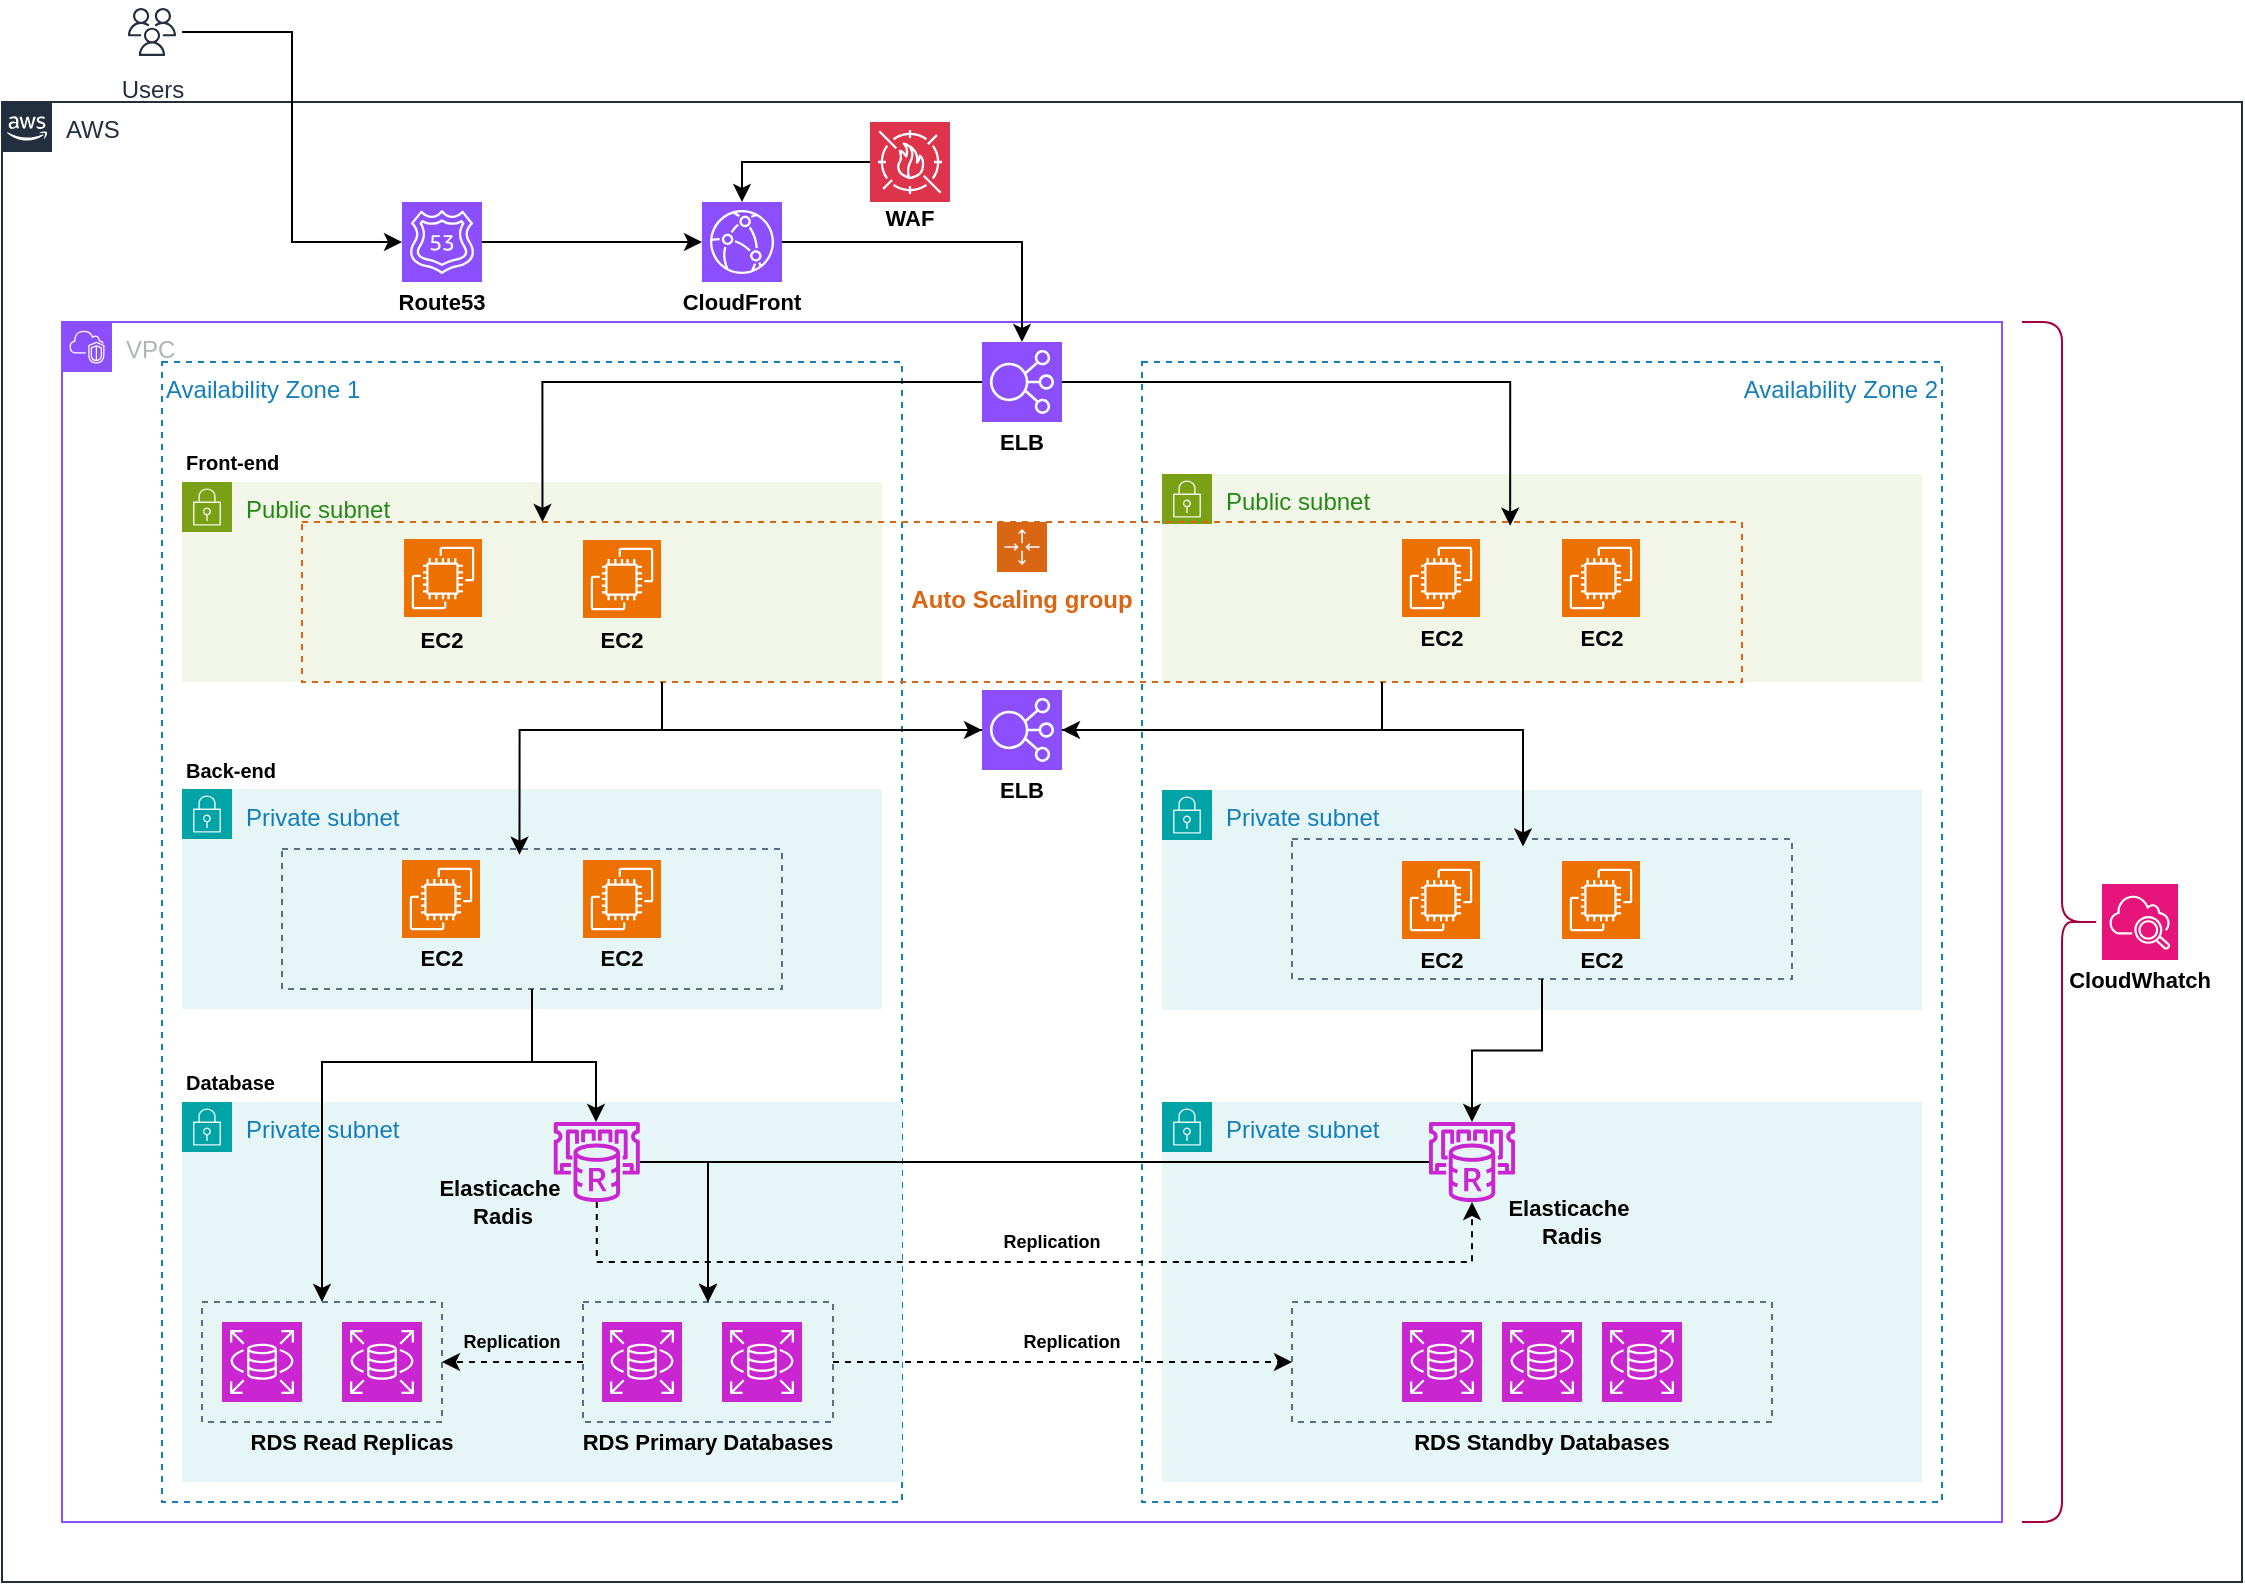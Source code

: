 <mxfile version="28.0.6">
  <diagram name="Página-1" id="qHKFSF5167Aq2VNXymbo">
    <mxGraphModel dx="2066" dy="841" grid="1" gridSize="10" guides="1" tooltips="1" connect="1" arrows="1" fold="1" page="1" pageScale="1" pageWidth="1169" pageHeight="827" background="none" math="0" shadow="0">
      <root>
        <mxCell id="0" />
        <mxCell id="1" parent="0" />
        <mxCell id="If0-8-Tt-OfvkXR4IfFY-1" value="AWS&lt;div&gt;&lt;br&gt;&lt;/div&gt;" style="points=[[0,0],[0.25,0],[0.5,0],[0.75,0],[1,0],[1,0.25],[1,0.5],[1,0.75],[1,1],[0.75,1],[0.5,1],[0.25,1],[0,1],[0,0.75],[0,0.5],[0,0.25]];outlineConnect=0;gradientColor=none;html=1;whiteSpace=wrap;fontSize=12;fontStyle=0;container=1;pointerEvents=0;collapsible=0;recursiveResize=0;shape=mxgraph.aws4.group;grIcon=mxgraph.aws4.group_aws_cloud_alt;strokeColor=#232F3E;fillColor=none;verticalAlign=top;align=left;spacingLeft=30;fontColor=#232F3E;dashed=0;" parent="1" vertex="1">
          <mxGeometry x="30" y="60" width="1120" height="740" as="geometry" />
        </mxCell>
        <mxCell id="If0-8-Tt-OfvkXR4IfFY-2" value="VPC" style="points=[[0,0],[0.25,0],[0.5,0],[0.75,0],[1,0],[1,0.25],[1,0.5],[1,0.75],[1,1],[0.75,1],[0.5,1],[0.25,1],[0,1],[0,0.75],[0,0.5],[0,0.25]];outlineConnect=0;gradientColor=none;html=1;whiteSpace=wrap;fontSize=12;fontStyle=0;container=1;pointerEvents=0;collapsible=0;recursiveResize=0;shape=mxgraph.aws4.group;grIcon=mxgraph.aws4.group_vpc2;strokeColor=#8C4FFF;fillColor=none;verticalAlign=top;align=left;spacingLeft=30;fontColor=#AAB7B8;dashed=0;" parent="If0-8-Tt-OfvkXR4IfFY-1" vertex="1">
          <mxGeometry x="30" y="110" width="970" height="600" as="geometry" />
        </mxCell>
        <mxCell id="If0-8-Tt-OfvkXR4IfFY-11" value="Availability Zone 1" style="fillColor=none;strokeColor=#147EBA;dashed=1;verticalAlign=top;fontStyle=0;fontColor=#147EBA;whiteSpace=wrap;html=1;align=left;" parent="If0-8-Tt-OfvkXR4IfFY-2" vertex="1">
          <mxGeometry x="50" y="20" width="370" height="570" as="geometry" />
        </mxCell>
        <mxCell id="If0-8-Tt-OfvkXR4IfFY-13" value="Public subnet" style="points=[[0,0],[0.25,0],[0.5,0],[0.75,0],[1,0],[1,0.25],[1,0.5],[1,0.75],[1,1],[0.75,1],[0.5,1],[0.25,1],[0,1],[0,0.75],[0,0.5],[0,0.25]];outlineConnect=0;gradientColor=none;html=1;whiteSpace=wrap;fontSize=12;fontStyle=0;container=1;pointerEvents=0;collapsible=0;recursiveResize=0;shape=mxgraph.aws4.group;grIcon=mxgraph.aws4.group_security_group;grStroke=0;strokeColor=#7AA116;fillColor=#F2F6E8;verticalAlign=top;align=left;spacingLeft=30;fontColor=#248814;dashed=0;" parent="If0-8-Tt-OfvkXR4IfFY-2" vertex="1">
          <mxGeometry x="60" y="80" width="350" height="100" as="geometry" />
        </mxCell>
        <mxCell id="If0-8-Tt-OfvkXR4IfFY-12" value="Availability Zone 2" style="fillColor=none;strokeColor=#147EBA;dashed=1;verticalAlign=top;fontStyle=0;fontColor=#147EBA;whiteSpace=wrap;html=1;align=right;" parent="If0-8-Tt-OfvkXR4IfFY-2" vertex="1">
          <mxGeometry x="540" y="20" width="400" height="570" as="geometry" />
        </mxCell>
        <mxCell id="If0-8-Tt-OfvkXR4IfFY-27" style="edgeStyle=orthogonalEdgeStyle;rounded=0;orthogonalLoop=1;jettySize=auto;html=1;entryX=0.167;entryY=0;entryDx=0;entryDy=0;entryPerimeter=0;exitX=0;exitY=0.5;exitDx=0;exitDy=0;exitPerimeter=0;" parent="If0-8-Tt-OfvkXR4IfFY-2" source="If0-8-Tt-OfvkXR4IfFY-9" target="If0-8-Tt-OfvkXR4IfFY-21" edge="1">
          <mxGeometry relative="1" as="geometry">
            <Array as="points">
              <mxPoint x="240" y="30" />
            </Array>
          </mxGeometry>
        </mxCell>
        <mxCell id="If0-8-Tt-OfvkXR4IfFY-9" value="" style="sketch=0;points=[[0,0,0],[0.25,0,0],[0.5,0,0],[0.75,0,0],[1,0,0],[0,1,0],[0.25,1,0],[0.5,1,0],[0.75,1,0],[1,1,0],[0,0.25,0],[0,0.5,0],[0,0.75,0],[1,0.25,0],[1,0.5,0],[1,0.75,0]];outlineConnect=0;fontColor=#232F3E;fillColor=#8C4FFF;strokeColor=#ffffff;dashed=0;verticalLabelPosition=bottom;verticalAlign=top;align=center;html=1;fontSize=12;fontStyle=0;aspect=fixed;shape=mxgraph.aws4.resourceIcon;resIcon=mxgraph.aws4.elastic_load_balancing;" parent="If0-8-Tt-OfvkXR4IfFY-2" vertex="1">
          <mxGeometry x="460" y="10" width="40" height="40" as="geometry" />
        </mxCell>
        <mxCell id="If0-8-Tt-OfvkXR4IfFY-14" value="Public subnet" style="points=[[0,0],[0.25,0],[0.5,0],[0.75,0],[1,0],[1,0.25],[1,0.5],[1,0.75],[1,1],[0.75,1],[0.5,1],[0.25,1],[0,1],[0,0.75],[0,0.5],[0,0.25]];outlineConnect=0;gradientColor=none;html=1;whiteSpace=wrap;fontSize=12;fontStyle=0;container=1;pointerEvents=0;collapsible=0;recursiveResize=0;shape=mxgraph.aws4.group;grIcon=mxgraph.aws4.group_security_group;grStroke=0;strokeColor=#7AA116;fillColor=#F2F6E8;verticalAlign=top;align=left;spacingLeft=30;fontColor=#248814;dashed=0;" parent="If0-8-Tt-OfvkXR4IfFY-2" vertex="1">
          <mxGeometry x="550" y="76" width="380" height="104" as="geometry" />
        </mxCell>
        <mxCell id="If0-8-Tt-OfvkXR4IfFY-20" value="" style="sketch=0;points=[[0,0,0],[0.25,0,0],[0.5,0,0],[0.75,0,0],[1,0,0],[0,1,0],[0.25,1,0],[0.5,1,0],[0.75,1,0],[1,1,0],[0,0.25,0],[0,0.5,0],[0,0.75,0],[1,0.25,0],[1,0.5,0],[1,0.75,0]];outlineConnect=0;fontColor=#232F3E;fillColor=#ED7100;strokeColor=#ffffff;dashed=0;verticalLabelPosition=bottom;verticalAlign=top;align=center;html=1;fontSize=12;fontStyle=0;aspect=fixed;shape=mxgraph.aws4.resourceIcon;resIcon=mxgraph.aws4.ec2;" parent="If0-8-Tt-OfvkXR4IfFY-2" vertex="1">
          <mxGeometry x="750" y="108.5" width="39" height="39" as="geometry" />
        </mxCell>
        <mxCell id="If0-8-Tt-OfvkXR4IfFY-29" value="EC2" style="text;html=1;align=center;verticalAlign=middle;whiteSpace=wrap;rounded=0;fontStyle=1;fontSize=11;" parent="If0-8-Tt-OfvkXR4IfFY-2" vertex="1">
          <mxGeometry x="660" y="148" width="60" height="20" as="geometry" />
        </mxCell>
        <mxCell id="If0-8-Tt-OfvkXR4IfFY-30" value="EC2" style="text;html=1;align=center;verticalAlign=middle;whiteSpace=wrap;rounded=0;fontStyle=1;fontSize=11;" parent="If0-8-Tt-OfvkXR4IfFY-2" vertex="1">
          <mxGeometry x="739.5" y="148" width="60" height="20" as="geometry" />
        </mxCell>
        <mxCell id="If0-8-Tt-OfvkXR4IfFY-33" value="ELB" style="text;html=1;align=center;verticalAlign=middle;whiteSpace=wrap;rounded=0;fontStyle=1;fontSize=11;" parent="If0-8-Tt-OfvkXR4IfFY-2" vertex="1">
          <mxGeometry x="450" y="50" width="60" height="20" as="geometry" />
        </mxCell>
        <mxCell id="If0-8-Tt-OfvkXR4IfFY-34" style="edgeStyle=orthogonalEdgeStyle;rounded=0;orthogonalLoop=1;jettySize=auto;html=1;exitX=1;exitY=0.5;exitDx=0;exitDy=0;exitPerimeter=0;entryX=0.839;entryY=0.023;entryDx=0;entryDy=0;entryPerimeter=0;" parent="If0-8-Tt-OfvkXR4IfFY-2" source="If0-8-Tt-OfvkXR4IfFY-9" target="If0-8-Tt-OfvkXR4IfFY-21" edge="1">
          <mxGeometry relative="1" as="geometry" />
        </mxCell>
        <mxCell id="If0-8-Tt-OfvkXR4IfFY-21" value="Auto Scaling group" style="points=[[0,0],[0.25,0],[0.5,0],[0.75,0],[1,0],[1,0.25],[1,0.5],[1,0.75],[1,1],[0.75,1],[0.5,1],[0.25,1],[0,1],[0,0.75],[0,0.5],[0,0.25]];outlineConnect=0;gradientColor=none;html=1;whiteSpace=wrap;fontSize=12;fontStyle=1;container=1;pointerEvents=0;collapsible=0;recursiveResize=0;shape=mxgraph.aws4.groupCenter;grIcon=mxgraph.aws4.group_auto_scaling_group;grStroke=1;strokeColor=#D86613;fillColor=none;verticalAlign=top;align=center;fontColor=#D86613;dashed=1;spacingTop=25;labelBorderColor=none;labelBackgroundColor=none;textShadow=0;" parent="If0-8-Tt-OfvkXR4IfFY-2" vertex="1">
          <mxGeometry x="120" y="100" width="720" height="80" as="geometry" />
        </mxCell>
        <mxCell id="If0-8-Tt-OfvkXR4IfFY-19" value="" style="sketch=0;points=[[0,0,0],[0.25,0,0],[0.5,0,0],[0.75,0,0],[1,0,0],[0,1,0],[0.25,1,0],[0.5,1,0],[0.75,1,0],[1,1,0],[0,0.25,0],[0,0.5,0],[0,0.75,0],[1,0.25,0],[1,0.5,0],[1,0.75,0]];outlineConnect=0;fontColor=#232F3E;fillColor=#ED7100;strokeColor=#ffffff;dashed=0;verticalLabelPosition=bottom;verticalAlign=top;align=center;html=1;fontSize=12;fontStyle=0;aspect=fixed;shape=mxgraph.aws4.resourceIcon;resIcon=mxgraph.aws4.ec2;" parent="If0-8-Tt-OfvkXR4IfFY-21" vertex="1">
          <mxGeometry x="550" y="8.5" width="39" height="39" as="geometry" />
        </mxCell>
        <mxCell id="If0-8-Tt-OfvkXR4IfFY-17" value="" style="sketch=0;points=[[0,0,0],[0.25,0,0],[0.5,0,0],[0.75,0,0],[1,0,0],[0,1,0],[0.25,1,0],[0.5,1,0],[0.75,1,0],[1,1,0],[0,0.25,0],[0,0.5,0],[0,0.75,0],[1,0.25,0],[1,0.5,0],[1,0.75,0]];outlineConnect=0;fontColor=#232F3E;fillColor=#ED7100;strokeColor=#ffffff;dashed=0;verticalLabelPosition=bottom;verticalAlign=top;align=center;html=1;fontSize=12;fontStyle=0;aspect=fixed;shape=mxgraph.aws4.resourceIcon;resIcon=mxgraph.aws4.ec2;" parent="If0-8-Tt-OfvkXR4IfFY-21" vertex="1">
          <mxGeometry x="51" y="8.5" width="39" height="39" as="geometry" />
        </mxCell>
        <mxCell id="If0-8-Tt-OfvkXR4IfFY-18" value="" style="sketch=0;points=[[0,0,0],[0.25,0,0],[0.5,0,0],[0.75,0,0],[1,0,0],[0,1,0],[0.25,1,0],[0.5,1,0],[0.75,1,0],[1,1,0],[0,0.25,0],[0,0.5,0],[0,0.75,0],[1,0.25,0],[1,0.5,0],[1,0.75,0]];outlineConnect=0;fontColor=#232F3E;fillColor=#ED7100;strokeColor=#ffffff;dashed=0;verticalLabelPosition=bottom;verticalAlign=top;align=center;html=1;fontSize=12;fontStyle=0;aspect=fixed;shape=mxgraph.aws4.resourceIcon;resIcon=mxgraph.aws4.ec2;" parent="If0-8-Tt-OfvkXR4IfFY-2" vertex="1">
          <mxGeometry x="260.5" y="109" width="39" height="39" as="geometry" />
        </mxCell>
        <mxCell id="If0-8-Tt-OfvkXR4IfFY-31" value="EC2" style="text;html=1;align=center;verticalAlign=middle;whiteSpace=wrap;rounded=0;fontStyle=1;fontSize=11;" parent="If0-8-Tt-OfvkXR4IfFY-2" vertex="1">
          <mxGeometry x="250" y="148.5" width="60" height="20" as="geometry" />
        </mxCell>
        <mxCell id="If0-8-Tt-OfvkXR4IfFY-32" value="EC2" style="text;html=1;align=center;verticalAlign=middle;whiteSpace=wrap;rounded=0;fontStyle=1;fontSize=11;" parent="If0-8-Tt-OfvkXR4IfFY-2" vertex="1">
          <mxGeometry x="160" y="149" width="60" height="20" as="geometry" />
        </mxCell>
        <mxCell id="If0-8-Tt-OfvkXR4IfFY-37" value="" style="sketch=0;points=[[0,0,0],[0.25,0,0],[0.5,0,0],[0.75,0,0],[1,0,0],[0,1,0],[0.25,1,0],[0.5,1,0],[0.75,1,0],[1,1,0],[0,0.25,0],[0,0.5,0],[0,0.75,0],[1,0.25,0],[1,0.5,0],[1,0.75,0]];outlineConnect=0;fontColor=#232F3E;fillColor=#8C4FFF;strokeColor=#ffffff;dashed=0;verticalLabelPosition=bottom;verticalAlign=top;align=center;html=1;fontSize=12;fontStyle=0;aspect=fixed;shape=mxgraph.aws4.resourceIcon;resIcon=mxgraph.aws4.elastic_load_balancing;" parent="If0-8-Tt-OfvkXR4IfFY-2" vertex="1">
          <mxGeometry x="460" y="184" width="40" height="40" as="geometry" />
        </mxCell>
        <mxCell id="If0-8-Tt-OfvkXR4IfFY-38" value="Private subnet" style="points=[[0,0],[0.25,0],[0.5,0],[0.75,0],[1,0],[1,0.25],[1,0.5],[1,0.75],[1,1],[0.75,1],[0.5,1],[0.25,1],[0,1],[0,0.75],[0,0.5],[0,0.25]];outlineConnect=0;gradientColor=none;html=1;whiteSpace=wrap;fontSize=12;fontStyle=0;container=1;pointerEvents=0;collapsible=0;recursiveResize=0;shape=mxgraph.aws4.group;grIcon=mxgraph.aws4.group_security_group;grStroke=0;strokeColor=#00A4A6;fillColor=#E6F6F7;verticalAlign=top;align=left;spacingLeft=30;fontColor=#147EBA;dashed=0;" parent="If0-8-Tt-OfvkXR4IfFY-2" vertex="1">
          <mxGeometry x="60" y="233.5" width="350" height="110" as="geometry" />
        </mxCell>
        <mxCell id="If0-8-Tt-OfvkXR4IfFY-40" value="" style="sketch=0;points=[[0,0,0],[0.25,0,0],[0.5,0,0],[0.75,0,0],[1,0,0],[0,1,0],[0.25,1,0],[0.5,1,0],[0.75,1,0],[1,1,0],[0,0.25,0],[0,0.5,0],[0,0.75,0],[1,0.25,0],[1,0.5,0],[1,0.75,0]];outlineConnect=0;fontColor=#232F3E;fillColor=#ED7100;strokeColor=#ffffff;dashed=0;verticalLabelPosition=bottom;verticalAlign=top;align=center;html=1;fontSize=12;fontStyle=0;aspect=fixed;shape=mxgraph.aws4.resourceIcon;resIcon=mxgraph.aws4.ec2;" parent="If0-8-Tt-OfvkXR4IfFY-38" vertex="1">
          <mxGeometry x="110" y="35.5" width="39" height="39" as="geometry" />
        </mxCell>
        <mxCell id="If0-8-Tt-OfvkXR4IfFY-70" value="EC2" style="text;html=1;align=center;verticalAlign=middle;whiteSpace=wrap;rounded=0;fontStyle=1;fontSize=11;" parent="If0-8-Tt-OfvkXR4IfFY-38" vertex="1">
          <mxGeometry x="190" y="74.5" width="60" height="20" as="geometry" />
        </mxCell>
        <mxCell id="If0-8-Tt-OfvkXR4IfFY-75" value="" style="fillColor=none;strokeColor=#5A6C86;dashed=1;verticalAlign=top;fontStyle=0;fontColor=#5A6C86;whiteSpace=wrap;html=1;" parent="If0-8-Tt-OfvkXR4IfFY-38" vertex="1">
          <mxGeometry x="50" y="30" width="250" height="70" as="geometry" />
        </mxCell>
        <mxCell id="If0-8-Tt-OfvkXR4IfFY-69" value="EC2" style="text;html=1;align=center;verticalAlign=middle;whiteSpace=wrap;rounded=0;fontStyle=1;fontSize=11;" parent="If0-8-Tt-OfvkXR4IfFY-38" vertex="1">
          <mxGeometry x="99.5" y="74.5" width="60" height="20" as="geometry" />
        </mxCell>
        <mxCell id="If0-8-Tt-OfvkXR4IfFY-41" value="" style="sketch=0;points=[[0,0,0],[0.25,0,0],[0.5,0,0],[0.75,0,0],[1,0,0],[0,1,0],[0.25,1,0],[0.5,1,0],[0.75,1,0],[1,1,0],[0,0.25,0],[0,0.5,0],[0,0.75,0],[1,0.25,0],[1,0.5,0],[1,0.75,0]];outlineConnect=0;fontColor=#232F3E;fillColor=#ED7100;strokeColor=#ffffff;dashed=0;verticalLabelPosition=bottom;verticalAlign=top;align=center;html=1;fontSize=12;fontStyle=0;aspect=fixed;shape=mxgraph.aws4.resourceIcon;resIcon=mxgraph.aws4.ec2;" parent="If0-8-Tt-OfvkXR4IfFY-38" vertex="1">
          <mxGeometry x="200.5" y="35.5" width="39" height="39" as="geometry" />
        </mxCell>
        <mxCell id="If0-8-Tt-OfvkXR4IfFY-39" value="Private subnet" style="points=[[0,0],[0.25,0],[0.5,0],[0.75,0],[1,0],[1,0.25],[1,0.5],[1,0.75],[1,1],[0.75,1],[0.5,1],[0.25,1],[0,1],[0,0.75],[0,0.5],[0,0.25]];outlineConnect=0;gradientColor=none;html=1;whiteSpace=wrap;fontSize=12;fontStyle=0;container=1;pointerEvents=0;collapsible=0;recursiveResize=0;shape=mxgraph.aws4.group;grIcon=mxgraph.aws4.group_security_group;grStroke=0;strokeColor=#00A4A6;fillColor=#E6F6F7;verticalAlign=top;align=left;spacingLeft=30;fontColor=#147EBA;dashed=0;" parent="If0-8-Tt-OfvkXR4IfFY-2" vertex="1">
          <mxGeometry x="550" y="234" width="380" height="110" as="geometry" />
        </mxCell>
        <mxCell id="If0-8-Tt-OfvkXR4IfFY-42" value="" style="sketch=0;points=[[0,0,0],[0.25,0,0],[0.5,0,0],[0.75,0,0],[1,0,0],[0,1,0],[0.25,1,0],[0.5,1,0],[0.75,1,0],[1,1,0],[0,0.25,0],[0,0.5,0],[0,0.75,0],[1,0.25,0],[1,0.5,0],[1,0.75,0]];outlineConnect=0;fontColor=#232F3E;fillColor=#ED7100;strokeColor=#ffffff;dashed=0;verticalLabelPosition=bottom;verticalAlign=top;align=center;html=1;fontSize=12;fontStyle=0;aspect=fixed;shape=mxgraph.aws4.resourceIcon;resIcon=mxgraph.aws4.ec2;" parent="If0-8-Tt-OfvkXR4IfFY-39" vertex="1">
          <mxGeometry x="120" y="35.5" width="39" height="39" as="geometry" />
        </mxCell>
        <mxCell id="If0-8-Tt-OfvkXR4IfFY-43" value="" style="sketch=0;points=[[0,0,0],[0.25,0,0],[0.5,0,0],[0.75,0,0],[1,0,0],[0,1,0],[0.25,1,0],[0.5,1,0],[0.75,1,0],[1,1,0],[0,0.25,0],[0,0.5,0],[0,0.75,0],[1,0.25,0],[1,0.5,0],[1,0.75,0]];outlineConnect=0;fontColor=#232F3E;fillColor=#ED7100;strokeColor=#ffffff;dashed=0;verticalLabelPosition=bottom;verticalAlign=top;align=center;html=1;fontSize=12;fontStyle=0;aspect=fixed;shape=mxgraph.aws4.resourceIcon;resIcon=mxgraph.aws4.ec2;" parent="If0-8-Tt-OfvkXR4IfFY-39" vertex="1">
          <mxGeometry x="200" y="35.5" width="39" height="39" as="geometry" />
        </mxCell>
        <mxCell id="If0-8-Tt-OfvkXR4IfFY-71" value="EC2" style="text;html=1;align=center;verticalAlign=middle;whiteSpace=wrap;rounded=0;fontStyle=1;fontSize=11;" parent="If0-8-Tt-OfvkXR4IfFY-39" vertex="1">
          <mxGeometry x="109.5" y="74.5" width="60" height="20" as="geometry" />
        </mxCell>
        <mxCell id="If0-8-Tt-OfvkXR4IfFY-72" value="EC2" style="text;html=1;align=center;verticalAlign=middle;whiteSpace=wrap;rounded=0;fontStyle=1;fontSize=11;" parent="If0-8-Tt-OfvkXR4IfFY-39" vertex="1">
          <mxGeometry x="189.5" y="74.5" width="60" height="20" as="geometry" />
        </mxCell>
        <mxCell id="If0-8-Tt-OfvkXR4IfFY-76" value="" style="fillColor=none;strokeColor=#5A6C86;dashed=1;verticalAlign=top;fontStyle=0;fontColor=#5A6C86;whiteSpace=wrap;html=1;" parent="If0-8-Tt-OfvkXR4IfFY-39" vertex="1">
          <mxGeometry x="65" y="24.5" width="250" height="70" as="geometry" />
        </mxCell>
        <mxCell id="If0-8-Tt-OfvkXR4IfFY-73" value="Front-end" style="text;html=1;align=left;verticalAlign=middle;whiteSpace=wrap;rounded=0;fontStyle=1;fontSize=10;" parent="If0-8-Tt-OfvkXR4IfFY-2" vertex="1">
          <mxGeometry x="60" y="60" width="110" height="20" as="geometry" />
        </mxCell>
        <mxCell id="If0-8-Tt-OfvkXR4IfFY-74" value="Back-end" style="text;html=1;align=left;verticalAlign=middle;whiteSpace=wrap;rounded=0;fontStyle=1;fontSize=10;" parent="If0-8-Tt-OfvkXR4IfFY-2" vertex="1">
          <mxGeometry x="60" y="213.5" width="110" height="20" as="geometry" />
        </mxCell>
        <mxCell id="If0-8-Tt-OfvkXR4IfFY-77" value="Private subnet" style="points=[[0,0],[0.25,0],[0.5,0],[0.75,0],[1,0],[1,0.25],[1,0.5],[1,0.75],[1,1],[0.75,1],[0.5,1],[0.25,1],[0,1],[0,0.75],[0,0.5],[0,0.25]];outlineConnect=0;gradientColor=none;html=1;whiteSpace=wrap;fontSize=12;fontStyle=0;container=1;pointerEvents=0;collapsible=0;recursiveResize=0;shape=mxgraph.aws4.group;grIcon=mxgraph.aws4.group_security_group;grStroke=0;strokeColor=#00A4A6;fillColor=#E6F6F7;verticalAlign=top;align=left;spacingLeft=30;fontColor=#147EBA;dashed=0;" parent="If0-8-Tt-OfvkXR4IfFY-2" vertex="1">
          <mxGeometry x="60" y="390" width="360" height="190" as="geometry" />
        </mxCell>
        <mxCell id="If0-8-Tt-OfvkXR4IfFY-85" value="Database" style="text;html=1;align=left;verticalAlign=middle;whiteSpace=wrap;rounded=0;fontStyle=1;fontSize=10;" parent="If0-8-Tt-OfvkXR4IfFY-77" vertex="1">
          <mxGeometry y="-20" width="110" height="20" as="geometry" />
        </mxCell>
        <mxCell id="If0-8-Tt-OfvkXR4IfFY-81" value="Private subnet" style="points=[[0,0],[0.25,0],[0.5,0],[0.75,0],[1,0],[1,0.25],[1,0.5],[1,0.75],[1,1],[0.75,1],[0.5,1],[0.25,1],[0,1],[0,0.75],[0,0.5],[0,0.25]];outlineConnect=0;gradientColor=none;html=1;whiteSpace=wrap;fontSize=12;fontStyle=0;container=1;pointerEvents=0;collapsible=0;recursiveResize=0;shape=mxgraph.aws4.group;grIcon=mxgraph.aws4.group_security_group;grStroke=0;strokeColor=#00A4A6;fillColor=#E6F6F7;verticalAlign=top;align=left;spacingLeft=30;fontColor=#147EBA;dashed=0;" parent="If0-8-Tt-OfvkXR4IfFY-2" vertex="1">
          <mxGeometry x="550" y="390" width="380" height="190" as="geometry" />
        </mxCell>
        <mxCell id="If0-8-Tt-OfvkXR4IfFY-127" value="" style="sketch=0;outlineConnect=0;fontColor=#232F3E;gradientColor=none;fillColor=#C925D1;strokeColor=none;dashed=0;verticalLabelPosition=bottom;verticalAlign=top;align=center;html=1;fontSize=12;fontStyle=0;aspect=fixed;pointerEvents=1;shape=mxgraph.aws4.elasticache_for_redis;" parent="If0-8-Tt-OfvkXR4IfFY-81" vertex="1">
          <mxGeometry x="132.39" y="10" width="45.22" height="40" as="geometry" />
        </mxCell>
        <mxCell id="If0-8-Tt-OfvkXR4IfFY-90" style="edgeStyle=orthogonalEdgeStyle;rounded=0;orthogonalLoop=1;jettySize=auto;html=1;entryX=0;entryY=0.5;entryDx=0;entryDy=0;dashed=1;" parent="If0-8-Tt-OfvkXR4IfFY-2" source="If0-8-Tt-OfvkXR4IfFY-87" target="If0-8-Tt-OfvkXR4IfFY-88" edge="1">
          <mxGeometry relative="1" as="geometry" />
        </mxCell>
        <mxCell id="If0-8-Tt-OfvkXR4IfFY-107" value="RDS Standby Databases" style="text;html=1;align=center;verticalAlign=middle;whiteSpace=wrap;rounded=0;fontStyle=1;fontSize=11;" parent="If0-8-Tt-OfvkXR4IfFY-2" vertex="1">
          <mxGeometry x="675" y="550" width="130" height="20" as="geometry" />
        </mxCell>
        <mxCell id="If0-8-Tt-OfvkXR4IfFY-108" value="ELB" style="text;html=1;align=center;verticalAlign=middle;whiteSpace=wrap;rounded=0;fontStyle=1;fontSize=11;" parent="If0-8-Tt-OfvkXR4IfFY-2" vertex="1">
          <mxGeometry x="450" y="224" width="60" height="20" as="geometry" />
        </mxCell>
        <mxCell id="If0-8-Tt-OfvkXR4IfFY-109" style="edgeStyle=orthogonalEdgeStyle;rounded=0;orthogonalLoop=1;jettySize=auto;html=1;exitX=0.75;exitY=1;exitDx=0;exitDy=0;entryX=1;entryY=0.5;entryDx=0;entryDy=0;entryPerimeter=0;" parent="If0-8-Tt-OfvkXR4IfFY-2" source="If0-8-Tt-OfvkXR4IfFY-21" target="If0-8-Tt-OfvkXR4IfFY-37" edge="1">
          <mxGeometry relative="1" as="geometry">
            <Array as="points">
              <mxPoint x="660" y="204" />
            </Array>
          </mxGeometry>
        </mxCell>
        <mxCell id="If0-8-Tt-OfvkXR4IfFY-110" style="edgeStyle=orthogonalEdgeStyle;rounded=0;orthogonalLoop=1;jettySize=auto;html=1;exitX=0.25;exitY=1;exitDx=0;exitDy=0;entryX=0;entryY=0.5;entryDx=0;entryDy=0;entryPerimeter=0;" parent="If0-8-Tt-OfvkXR4IfFY-2" source="If0-8-Tt-OfvkXR4IfFY-21" target="If0-8-Tt-OfvkXR4IfFY-37" edge="1">
          <mxGeometry relative="1" as="geometry" />
        </mxCell>
        <mxCell id="If0-8-Tt-OfvkXR4IfFY-111" style="edgeStyle=orthogonalEdgeStyle;rounded=0;orthogonalLoop=1;jettySize=auto;html=1;exitX=0;exitY=0.5;exitDx=0;exitDy=0;exitPerimeter=0;entryX=0.475;entryY=0.041;entryDx=0;entryDy=0;entryPerimeter=0;" parent="If0-8-Tt-OfvkXR4IfFY-2" source="If0-8-Tt-OfvkXR4IfFY-37" target="If0-8-Tt-OfvkXR4IfFY-75" edge="1">
          <mxGeometry relative="1" as="geometry" />
        </mxCell>
        <mxCell id="If0-8-Tt-OfvkXR4IfFY-112" style="edgeStyle=orthogonalEdgeStyle;rounded=0;orthogonalLoop=1;jettySize=auto;html=1;exitX=1;exitY=0.5;exitDx=0;exitDy=0;exitPerimeter=0;entryX=0.462;entryY=0.053;entryDx=0;entryDy=0;entryPerimeter=0;" parent="If0-8-Tt-OfvkXR4IfFY-2" source="If0-8-Tt-OfvkXR4IfFY-37" target="If0-8-Tt-OfvkXR4IfFY-76" edge="1">
          <mxGeometry relative="1" as="geometry" />
        </mxCell>
        <mxCell id="If0-8-Tt-OfvkXR4IfFY-113" style="edgeStyle=orthogonalEdgeStyle;rounded=0;orthogonalLoop=1;jettySize=auto;html=1;exitX=0.5;exitY=1;exitDx=0;exitDy=0;entryX=0.5;entryY=0;entryDx=0;entryDy=0;" parent="If0-8-Tt-OfvkXR4IfFY-2" source="If0-8-Tt-OfvkXR4IfFY-75" target="If0-8-Tt-OfvkXR4IfFY-86" edge="1">
          <mxGeometry relative="1" as="geometry">
            <Array as="points">
              <mxPoint x="235" y="370" />
              <mxPoint x="130" y="370" />
            </Array>
          </mxGeometry>
        </mxCell>
        <mxCell id="If0-8-Tt-OfvkXR4IfFY-119" value="Replication" style="text;html=1;align=center;verticalAlign=middle;whiteSpace=wrap;rounded=0;fontStyle=1;fontSize=9;" parent="If0-8-Tt-OfvkXR4IfFY-2" vertex="1">
          <mxGeometry x="440" y="500" width="130" height="20" as="geometry" />
        </mxCell>
        <mxCell id="If0-8-Tt-OfvkXR4IfFY-86" value="" style="fillColor=none;strokeColor=#5A6C86;dashed=1;verticalAlign=top;fontStyle=0;fontColor=#5A6C86;whiteSpace=wrap;html=1;" parent="If0-8-Tt-OfvkXR4IfFY-2" vertex="1">
          <mxGeometry x="70" y="490" width="120" height="60" as="geometry" />
        </mxCell>
        <mxCell id="If0-8-Tt-OfvkXR4IfFY-87" value="" style="fillColor=none;strokeColor=#5A6C86;dashed=1;verticalAlign=top;fontStyle=0;fontColor=#5A6C86;whiteSpace=wrap;html=1;" parent="If0-8-Tt-OfvkXR4IfFY-2" vertex="1">
          <mxGeometry x="260.5" y="490" width="125" height="60" as="geometry" />
        </mxCell>
        <mxCell id="If0-8-Tt-OfvkXR4IfFY-106" value="RDS Primary Databases" style="text;html=1;align=center;verticalAlign=middle;whiteSpace=wrap;rounded=0;fontStyle=1;fontSize=11;" parent="If0-8-Tt-OfvkXR4IfFY-2" vertex="1">
          <mxGeometry x="258" y="550" width="130" height="20" as="geometry" />
        </mxCell>
        <mxCell id="If0-8-Tt-OfvkXR4IfFY-105" value="RDS Read Replicas" style="text;html=1;align=center;verticalAlign=middle;whiteSpace=wrap;rounded=0;fontStyle=1;fontSize=11;" parent="If0-8-Tt-OfvkXR4IfFY-2" vertex="1">
          <mxGeometry x="90" y="550" width="110" height="20" as="geometry" />
        </mxCell>
        <mxCell id="If0-8-Tt-OfvkXR4IfFY-89" style="edgeStyle=orthogonalEdgeStyle;rounded=0;orthogonalLoop=1;jettySize=auto;html=1;entryX=1;entryY=0.5;entryDx=0;entryDy=0;dashed=1;exitX=0;exitY=0.5;exitDx=0;exitDy=0;" parent="If0-8-Tt-OfvkXR4IfFY-2" source="If0-8-Tt-OfvkXR4IfFY-87" target="If0-8-Tt-OfvkXR4IfFY-86" edge="1">
          <mxGeometry relative="1" as="geometry" />
        </mxCell>
        <mxCell id="If0-8-Tt-OfvkXR4IfFY-100" value="" style="sketch=0;points=[[0,0,0],[0.25,0,0],[0.5,0,0],[0.75,0,0],[1,0,0],[0,1,0],[0.25,1,0],[0.5,1,0],[0.75,1,0],[1,1,0],[0,0.25,0],[0,0.5,0],[0,0.75,0],[1,0.25,0],[1,0.5,0],[1,0.75,0]];outlineConnect=0;fontColor=#232F3E;fillColor=#C925D1;strokeColor=#ffffff;dashed=0;verticalLabelPosition=bottom;verticalAlign=top;align=center;html=1;fontSize=12;fontStyle=0;aspect=fixed;shape=mxgraph.aws4.resourceIcon;resIcon=mxgraph.aws4.rds;" parent="If0-8-Tt-OfvkXR4IfFY-2" vertex="1">
          <mxGeometry x="330" y="500" width="40" height="40" as="geometry" />
        </mxCell>
        <mxCell id="If0-8-Tt-OfvkXR4IfFY-99" value="" style="sketch=0;points=[[0,0,0],[0.25,0,0],[0.5,0,0],[0.75,0,0],[1,0,0],[0,1,0],[0.25,1,0],[0.5,1,0],[0.75,1,0],[1,1,0],[0,0.25,0],[0,0.5,0],[0,0.75,0],[1,0.25,0],[1,0.5,0],[1,0.75,0]];outlineConnect=0;fontColor=#232F3E;fillColor=#C925D1;strokeColor=#ffffff;dashed=0;verticalLabelPosition=bottom;verticalAlign=top;align=center;html=1;fontSize=12;fontStyle=0;aspect=fixed;shape=mxgraph.aws4.resourceIcon;resIcon=mxgraph.aws4.rds;" parent="If0-8-Tt-OfvkXR4IfFY-2" vertex="1">
          <mxGeometry x="270" y="500" width="40" height="40" as="geometry" />
        </mxCell>
        <mxCell id="If0-8-Tt-OfvkXR4IfFY-98" value="" style="sketch=0;points=[[0,0,0],[0.25,0,0],[0.5,0,0],[0.75,0,0],[1,0,0],[0,1,0],[0.25,1,0],[0.5,1,0],[0.75,1,0],[1,1,0],[0,0.25,0],[0,0.5,0],[0,0.75,0],[1,0.25,0],[1,0.5,0],[1,0.75,0]];outlineConnect=0;fontColor=#232F3E;fillColor=#C925D1;strokeColor=#ffffff;dashed=0;verticalLabelPosition=bottom;verticalAlign=top;align=center;html=1;fontSize=12;fontStyle=0;aspect=fixed;shape=mxgraph.aws4.resourceIcon;resIcon=mxgraph.aws4.rds;" parent="If0-8-Tt-OfvkXR4IfFY-2" vertex="1">
          <mxGeometry x="140" y="500" width="40" height="40" as="geometry" />
        </mxCell>
        <mxCell id="If0-8-Tt-OfvkXR4IfFY-97" value="" style="sketch=0;points=[[0,0,0],[0.25,0,0],[0.5,0,0],[0.75,0,0],[1,0,0],[0,1,0],[0.25,1,0],[0.5,1,0],[0.75,1,0],[1,1,0],[0,0.25,0],[0,0.5,0],[0,0.75,0],[1,0.25,0],[1,0.5,0],[1,0.75,0]];outlineConnect=0;fontColor=#232F3E;fillColor=#C925D1;strokeColor=#ffffff;dashed=0;verticalLabelPosition=bottom;verticalAlign=top;align=center;html=1;fontSize=12;fontStyle=0;aspect=fixed;shape=mxgraph.aws4.resourceIcon;resIcon=mxgraph.aws4.rds;" parent="If0-8-Tt-OfvkXR4IfFY-2" vertex="1">
          <mxGeometry x="80" y="500" width="40" height="40" as="geometry" />
        </mxCell>
        <mxCell id="If0-8-Tt-OfvkXR4IfFY-102" value="" style="sketch=0;points=[[0,0,0],[0.25,0,0],[0.5,0,0],[0.75,0,0],[1,0,0],[0,1,0],[0.25,1,0],[0.5,1,0],[0.75,1,0],[1,1,0],[0,0.25,0],[0,0.5,0],[0,0.75,0],[1,0.25,0],[1,0.5,0],[1,0.75,0]];outlineConnect=0;fontColor=#232F3E;fillColor=#C925D1;strokeColor=#ffffff;dashed=0;verticalLabelPosition=bottom;verticalAlign=top;align=center;html=1;fontSize=12;fontStyle=0;aspect=fixed;shape=mxgraph.aws4.resourceIcon;resIcon=mxgraph.aws4.rds;" parent="If0-8-Tt-OfvkXR4IfFY-2" vertex="1">
          <mxGeometry x="720" y="500" width="40" height="40" as="geometry" />
        </mxCell>
        <mxCell id="If0-8-Tt-OfvkXR4IfFY-101" value="" style="sketch=0;points=[[0,0,0],[0.25,0,0],[0.5,0,0],[0.75,0,0],[1,0,0],[0,1,0],[0.25,1,0],[0.5,1,0],[0.75,1,0],[1,1,0],[0,0.25,0],[0,0.5,0],[0,0.75,0],[1,0.25,0],[1,0.5,0],[1,0.75,0]];outlineConnect=0;fontColor=#232F3E;fillColor=#C925D1;strokeColor=#ffffff;dashed=0;verticalLabelPosition=bottom;verticalAlign=top;align=center;html=1;fontSize=12;fontStyle=0;aspect=fixed;shape=mxgraph.aws4.resourceIcon;resIcon=mxgraph.aws4.rds;" parent="If0-8-Tt-OfvkXR4IfFY-2" vertex="1">
          <mxGeometry x="670" y="500" width="40" height="40" as="geometry" />
        </mxCell>
        <mxCell id="If0-8-Tt-OfvkXR4IfFY-103" value="" style="sketch=0;points=[[0,0,0],[0.25,0,0],[0.5,0,0],[0.75,0,0],[1,0,0],[0,1,0],[0.25,1,0],[0.5,1,0],[0.75,1,0],[1,1,0],[0,0.25,0],[0,0.5,0],[0,0.75,0],[1,0.25,0],[1,0.5,0],[1,0.75,0]];outlineConnect=0;fontColor=#232F3E;fillColor=#C925D1;strokeColor=#ffffff;dashed=0;verticalLabelPosition=bottom;verticalAlign=top;align=center;html=1;fontSize=12;fontStyle=0;aspect=fixed;shape=mxgraph.aws4.resourceIcon;resIcon=mxgraph.aws4.rds;" parent="If0-8-Tt-OfvkXR4IfFY-2" vertex="1">
          <mxGeometry x="770" y="500" width="40" height="40" as="geometry" />
        </mxCell>
        <mxCell id="If0-8-Tt-OfvkXR4IfFY-88" value="" style="fillColor=none;strokeColor=#5A6C86;dashed=1;verticalAlign=top;fontStyle=0;fontColor=#5A6C86;whiteSpace=wrap;html=1;" parent="If0-8-Tt-OfvkXR4IfFY-2" vertex="1">
          <mxGeometry x="615" y="490" width="240" height="60" as="geometry" />
        </mxCell>
        <mxCell id="If0-8-Tt-OfvkXR4IfFY-120" value="Replication" style="text;html=1;align=center;verticalAlign=middle;whiteSpace=wrap;rounded=0;fontStyle=1;fontSize=9;" parent="If0-8-Tt-OfvkXR4IfFY-2" vertex="1">
          <mxGeometry x="160" y="500" width="130" height="20" as="geometry" />
        </mxCell>
        <mxCell id="If0-8-Tt-OfvkXR4IfFY-131" style="edgeStyle=orthogonalEdgeStyle;rounded=0;orthogonalLoop=1;jettySize=auto;html=1;entryX=0.5;entryY=0;entryDx=0;entryDy=0;" parent="If0-8-Tt-OfvkXR4IfFY-2" source="If0-8-Tt-OfvkXR4IfFY-124" target="If0-8-Tt-OfvkXR4IfFY-87" edge="1">
          <mxGeometry relative="1" as="geometry">
            <Array as="points">
              <mxPoint x="323" y="420" />
            </Array>
          </mxGeometry>
        </mxCell>
        <mxCell id="If0-8-Tt-OfvkXR4IfFY-132" style="edgeStyle=orthogonalEdgeStyle;rounded=0;orthogonalLoop=1;jettySize=auto;html=1;dashed=1;" parent="If0-8-Tt-OfvkXR4IfFY-2" source="If0-8-Tt-OfvkXR4IfFY-124" target="If0-8-Tt-OfvkXR4IfFY-127" edge="1">
          <mxGeometry relative="1" as="geometry">
            <Array as="points">
              <mxPoint x="267" y="470" />
              <mxPoint x="705" y="470" />
            </Array>
          </mxGeometry>
        </mxCell>
        <mxCell id="If0-8-Tt-OfvkXR4IfFY-124" value="" style="sketch=0;outlineConnect=0;fontColor=#232F3E;gradientColor=none;fillColor=#C925D1;strokeColor=none;dashed=0;verticalLabelPosition=bottom;verticalAlign=top;align=center;html=1;fontSize=12;fontStyle=0;aspect=fixed;pointerEvents=1;shape=mxgraph.aws4.elasticache_for_redis;" parent="If0-8-Tt-OfvkXR4IfFY-2" vertex="1">
          <mxGeometry x="244.78" y="400" width="45.22" height="40" as="geometry" />
        </mxCell>
        <mxCell id="If0-8-Tt-OfvkXR4IfFY-126" value="Elasticache&lt;div&gt;&amp;nbsp;Radis&lt;/div&gt;" style="text;html=1;align=center;verticalAlign=middle;whiteSpace=wrap;rounded=0;fontStyle=1;fontSize=11;" parent="If0-8-Tt-OfvkXR4IfFY-2" vertex="1">
          <mxGeometry x="180" y="430" width="77.61" height="20" as="geometry" />
        </mxCell>
        <mxCell id="If0-8-Tt-OfvkXR4IfFY-130" style="edgeStyle=orthogonalEdgeStyle;rounded=0;orthogonalLoop=1;jettySize=auto;html=1;entryX=0.5;entryY=0;entryDx=0;entryDy=0;" parent="If0-8-Tt-OfvkXR4IfFY-2" source="If0-8-Tt-OfvkXR4IfFY-127" target="If0-8-Tt-OfvkXR4IfFY-87" edge="1">
          <mxGeometry relative="1" as="geometry" />
        </mxCell>
        <mxCell id="If0-8-Tt-OfvkXR4IfFY-128" value="Elasticache&amp;nbsp;&lt;div&gt;Radis&lt;/div&gt;" style="text;html=1;align=center;verticalAlign=middle;whiteSpace=wrap;rounded=0;fontStyle=1;fontSize=11;" parent="If0-8-Tt-OfvkXR4IfFY-2" vertex="1">
          <mxGeometry x="690" y="440" width="130" height="20" as="geometry" />
        </mxCell>
        <mxCell id="If0-8-Tt-OfvkXR4IfFY-129" style="edgeStyle=orthogonalEdgeStyle;rounded=0;orthogonalLoop=1;jettySize=auto;html=1;" parent="If0-8-Tt-OfvkXR4IfFY-2" source="If0-8-Tt-OfvkXR4IfFY-76" target="If0-8-Tt-OfvkXR4IfFY-127" edge="1">
          <mxGeometry relative="1" as="geometry" />
        </mxCell>
        <mxCell id="If0-8-Tt-OfvkXR4IfFY-133" value="Replication" style="text;html=1;align=center;verticalAlign=middle;whiteSpace=wrap;rounded=0;fontStyle=1;fontSize=9;" parent="If0-8-Tt-OfvkXR4IfFY-2" vertex="1">
          <mxGeometry x="430" y="450" width="130" height="20" as="geometry" />
        </mxCell>
        <mxCell id="If0-8-Tt-OfvkXR4IfFY-135" style="edgeStyle=orthogonalEdgeStyle;rounded=0;orthogonalLoop=1;jettySize=auto;html=1;exitX=0.5;exitY=1;exitDx=0;exitDy=0;" parent="If0-8-Tt-OfvkXR4IfFY-2" source="If0-8-Tt-OfvkXR4IfFY-75" target="If0-8-Tt-OfvkXR4IfFY-124" edge="1">
          <mxGeometry relative="1" as="geometry">
            <Array as="points">
              <mxPoint x="235" y="370" />
              <mxPoint x="267" y="370" />
            </Array>
          </mxGeometry>
        </mxCell>
        <mxCell id="If0-8-Tt-OfvkXR4IfFY-3" value="" style="sketch=0;points=[[0,0,0],[0.25,0,0],[0.5,0,0],[0.75,0,0],[1,0,0],[0,1,0],[0.25,1,0],[0.5,1,0],[0.75,1,0],[1,1,0],[0,0.25,0],[0,0.5,0],[0,0.75,0],[1,0.25,0],[1,0.5,0],[1,0.75,0]];outlineConnect=0;fontColor=#232F3E;fillColor=#8C4FFF;strokeColor=#ffffff;dashed=0;verticalLabelPosition=bottom;verticalAlign=top;align=center;html=1;fontSize=12;fontStyle=0;aspect=fixed;shape=mxgraph.aws4.resourceIcon;resIcon=mxgraph.aws4.route_53;" parent="If0-8-Tt-OfvkXR4IfFY-1" vertex="1">
          <mxGeometry x="200" y="50" width="40" height="40" as="geometry" />
        </mxCell>
        <mxCell id="If0-8-Tt-OfvkXR4IfFY-26" style="edgeStyle=orthogonalEdgeStyle;rounded=0;orthogonalLoop=1;jettySize=auto;html=1;" parent="If0-8-Tt-OfvkXR4IfFY-1" source="If0-8-Tt-OfvkXR4IfFY-4" target="If0-8-Tt-OfvkXR4IfFY-9" edge="1">
          <mxGeometry relative="1" as="geometry" />
        </mxCell>
        <mxCell id="If0-8-Tt-OfvkXR4IfFY-4" value="" style="sketch=0;points=[[0,0,0],[0.25,0,0],[0.5,0,0],[0.75,0,0],[1,0,0],[0,1,0],[0.25,1,0],[0.5,1,0],[0.75,1,0],[1,1,0],[0,0.25,0],[0,0.5,0],[0,0.75,0],[1,0.25,0],[1,0.5,0],[1,0.75,0]];outlineConnect=0;fontColor=#232F3E;fillColor=#8C4FFF;strokeColor=#ffffff;dashed=0;verticalLabelPosition=bottom;verticalAlign=top;align=center;html=1;fontSize=12;fontStyle=0;aspect=fixed;shape=mxgraph.aws4.resourceIcon;resIcon=mxgraph.aws4.cloudfront;" parent="If0-8-Tt-OfvkXR4IfFY-1" vertex="1">
          <mxGeometry x="350" y="50" width="40" height="40" as="geometry" />
        </mxCell>
        <mxCell id="If0-8-Tt-OfvkXR4IfFY-7" value="" style="shape=curlyBracket;whiteSpace=wrap;html=1;rounded=1;flipH=1;labelPosition=right;verticalLabelPosition=middle;align=left;verticalAlign=middle;fillColor=#d80073;strokeColor=#A50040;fontColor=#ffffff;" parent="If0-8-Tt-OfvkXR4IfFY-1" vertex="1">
          <mxGeometry x="1010" y="110" width="40" height="600" as="geometry" />
        </mxCell>
        <mxCell id="If0-8-Tt-OfvkXR4IfFY-25" style="edgeStyle=orthogonalEdgeStyle;rounded=0;orthogonalLoop=1;jettySize=auto;html=1;entryX=0;entryY=0.5;entryDx=0;entryDy=0;entryPerimeter=0;" parent="If0-8-Tt-OfvkXR4IfFY-1" source="If0-8-Tt-OfvkXR4IfFY-3" target="If0-8-Tt-OfvkXR4IfFY-4" edge="1">
          <mxGeometry relative="1" as="geometry" />
        </mxCell>
        <mxCell id="If0-8-Tt-OfvkXR4IfFY-35" value="Cloud&lt;span style=&quot;background-color: transparent; color: light-dark(rgb(0, 0, 0), rgb(255, 255, 255));&quot;&gt;Front&lt;/span&gt;" style="text;html=1;align=center;verticalAlign=middle;whiteSpace=wrap;rounded=0;fontStyle=1;fontSize=11;" parent="If0-8-Tt-OfvkXR4IfFY-1" vertex="1">
          <mxGeometry x="335" y="90" width="70" height="20" as="geometry" />
        </mxCell>
        <mxCell id="If0-8-Tt-OfvkXR4IfFY-36" value="Route53" style="text;html=1;align=center;verticalAlign=middle;whiteSpace=wrap;rounded=0;fontStyle=1;fontSize=11;" parent="If0-8-Tt-OfvkXR4IfFY-1" vertex="1">
          <mxGeometry x="185" y="90" width="70" height="20" as="geometry" />
        </mxCell>
        <mxCell id="If0-8-Tt-OfvkXR4IfFY-114" value="" style="sketch=0;points=[[0,0,0],[0.25,0,0],[0.5,0,0],[0.75,0,0],[1,0,0],[0,1,0],[0.25,1,0],[0.5,1,0],[0.75,1,0],[1,1,0],[0,0.25,0],[0,0.5,0],[0,0.75,0],[1,0.25,0],[1,0.5,0],[1,0.75,0]];points=[[0,0,0],[0.25,0,0],[0.5,0,0],[0.75,0,0],[1,0,0],[0,1,0],[0.25,1,0],[0.5,1,0],[0.75,1,0],[1,1,0],[0,0.25,0],[0,0.5,0],[0,0.75,0],[1,0.25,0],[1,0.5,0],[1,0.75,0]];outlineConnect=0;fontColor=#232F3E;fillColor=#E7157B;strokeColor=#ffffff;dashed=0;verticalLabelPosition=bottom;verticalAlign=top;align=center;html=1;fontSize=12;fontStyle=0;aspect=fixed;shape=mxgraph.aws4.resourceIcon;resIcon=mxgraph.aws4.cloudwatch_2;" parent="If0-8-Tt-OfvkXR4IfFY-1" vertex="1">
          <mxGeometry x="1050" y="391" width="38" height="38" as="geometry" />
        </mxCell>
        <mxCell id="If0-8-Tt-OfvkXR4IfFY-115" value="CloudWhatch" style="text;html=1;align=center;verticalAlign=middle;whiteSpace=wrap;rounded=0;fontStyle=1;fontSize=11;" parent="If0-8-Tt-OfvkXR4IfFY-1" vertex="1">
          <mxGeometry x="1039" y="429" width="60" height="20" as="geometry" />
        </mxCell>
        <mxCell id="If0-8-Tt-OfvkXR4IfFY-116" value="" style="sketch=0;points=[[0,0,0],[0.25,0,0],[0.5,0,0],[0.75,0,0],[1,0,0],[0,1,0],[0.25,1,0],[0.5,1,0],[0.75,1,0],[1,1,0],[0,0.25,0],[0,0.5,0],[0,0.75,0],[1,0.25,0],[1,0.5,0],[1,0.75,0]];outlineConnect=0;fontColor=#232F3E;fillColor=#DD344C;strokeColor=#ffffff;dashed=0;verticalLabelPosition=bottom;verticalAlign=top;align=center;html=1;fontSize=12;fontStyle=0;aspect=fixed;shape=mxgraph.aws4.resourceIcon;resIcon=mxgraph.aws4.waf;" parent="If0-8-Tt-OfvkXR4IfFY-1" vertex="1">
          <mxGeometry x="434" y="10" width="40" height="40" as="geometry" />
        </mxCell>
        <mxCell id="If0-8-Tt-OfvkXR4IfFY-117" value="WAF&lt;div&gt;&lt;br&gt;&lt;/div&gt;" style="text;html=1;align=center;verticalAlign=middle;whiteSpace=wrap;rounded=0;fontStyle=1;fontSize=11;" parent="If0-8-Tt-OfvkXR4IfFY-1" vertex="1">
          <mxGeometry x="419" y="60" width="70" height="10" as="geometry" />
        </mxCell>
        <mxCell id="If0-8-Tt-OfvkXR4IfFY-118" style="edgeStyle=orthogonalEdgeStyle;rounded=0;orthogonalLoop=1;jettySize=auto;html=1;exitX=0;exitY=0.5;exitDx=0;exitDy=0;exitPerimeter=0;entryX=0.5;entryY=0;entryDx=0;entryDy=0;entryPerimeter=0;" parent="If0-8-Tt-OfvkXR4IfFY-1" source="If0-8-Tt-OfvkXR4IfFY-116" target="If0-8-Tt-OfvkXR4IfFY-4" edge="1">
          <mxGeometry relative="1" as="geometry" />
        </mxCell>
        <mxCell id="If0-8-Tt-OfvkXR4IfFY-5" value="Users" style="sketch=0;outlineConnect=0;fontColor=#232F3E;gradientColor=none;strokeColor=#232F3E;fillColor=#ffffff;dashed=0;verticalLabelPosition=bottom;verticalAlign=top;align=center;html=1;fontSize=12;fontStyle=0;aspect=fixed;shape=mxgraph.aws4.resourceIcon;resIcon=mxgraph.aws4.users;" parent="1" vertex="1">
          <mxGeometry x="90" y="10" width="30" height="30" as="geometry" />
        </mxCell>
        <mxCell id="If0-8-Tt-OfvkXR4IfFY-24" style="edgeStyle=orthogonalEdgeStyle;rounded=0;orthogonalLoop=1;jettySize=auto;html=1;entryX=0;entryY=0.5;entryDx=0;entryDy=0;entryPerimeter=0;" parent="1" source="If0-8-Tt-OfvkXR4IfFY-5" target="If0-8-Tt-OfvkXR4IfFY-3" edge="1">
          <mxGeometry relative="1" as="geometry" />
        </mxCell>
      </root>
    </mxGraphModel>
  </diagram>
</mxfile>

